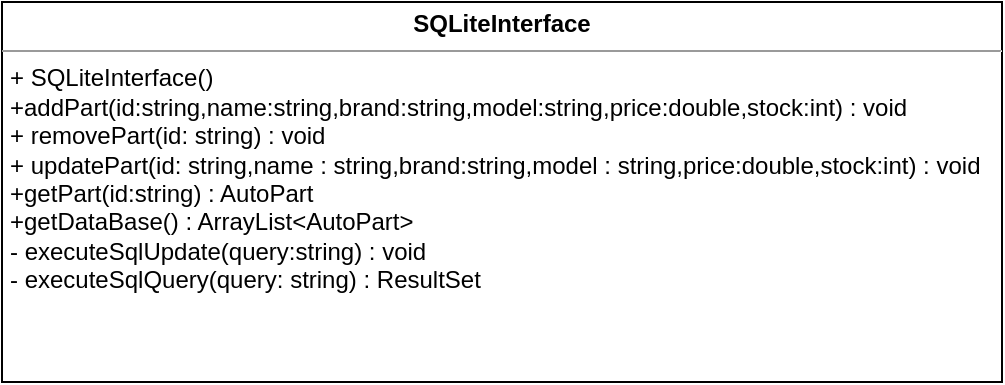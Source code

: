<mxfile version="15.6.3" type="device"><diagram id="56gkqoasuRIeajmMAv8y" name="Page-1"><mxGraphModel dx="1038" dy="579" grid="1" gridSize="10" guides="1" tooltips="1" connect="1" arrows="1" fold="1" page="1" pageScale="1" pageWidth="827" pageHeight="1169" math="0" shadow="0"><root><mxCell id="0"/><mxCell id="1" parent="0"/><mxCell id="DORAQaHN24qe2OPwamGS-1" value="&lt;p style=&quot;margin: 0px ; margin-top: 4px ; text-align: center&quot;&gt;&lt;b&gt;SQLiteInterface&lt;/b&gt;&lt;/p&gt;&lt;hr size=&quot;1&quot;&gt;&lt;p style=&quot;margin: 0px ; margin-left: 4px&quot;&gt;+ SQLiteInterface()&lt;/p&gt;&lt;p style=&quot;margin: 0px ; margin-left: 4px&quot;&gt;+addPart(id:string,name:string,brand:string,model:string,price:double,stock:int) : void&lt;/p&gt;&lt;p style=&quot;margin: 0px ; margin-left: 4px&quot;&gt;+ removePart(id: string) : void&lt;/p&gt;&lt;p style=&quot;margin: 0px ; margin-left: 4px&quot;&gt;+ updatePart(id: string,name : string,brand:string,model : string,price:double,stock:int) : void&lt;/p&gt;&lt;p style=&quot;margin: 0px ; margin-left: 4px&quot;&gt;+getPart(id:string) : AutoPart&lt;/p&gt;&lt;p style=&quot;margin: 0px ; margin-left: 4px&quot;&gt;+getDataBase() : ArrayList&amp;lt;AutoPart&amp;gt;&lt;/p&gt;&lt;p style=&quot;margin: 0px ; margin-left: 4px&quot;&gt;- executeSqlUpdate(query:string) : void&lt;/p&gt;&lt;p style=&quot;margin: 0px ; margin-left: 4px&quot;&gt;- executeSqlQuery(query: string) : ResultSet&lt;/p&gt;&lt;p style=&quot;margin: 0px ; margin-left: 4px&quot;&gt;&lt;br&gt;&lt;/p&gt;" style="verticalAlign=top;align=left;overflow=fill;fontSize=12;fontFamily=Helvetica;html=1;" vertex="1" parent="1"><mxGeometry x="20" y="40" width="500" height="190" as="geometry"/></mxCell></root></mxGraphModel></diagram></mxfile>